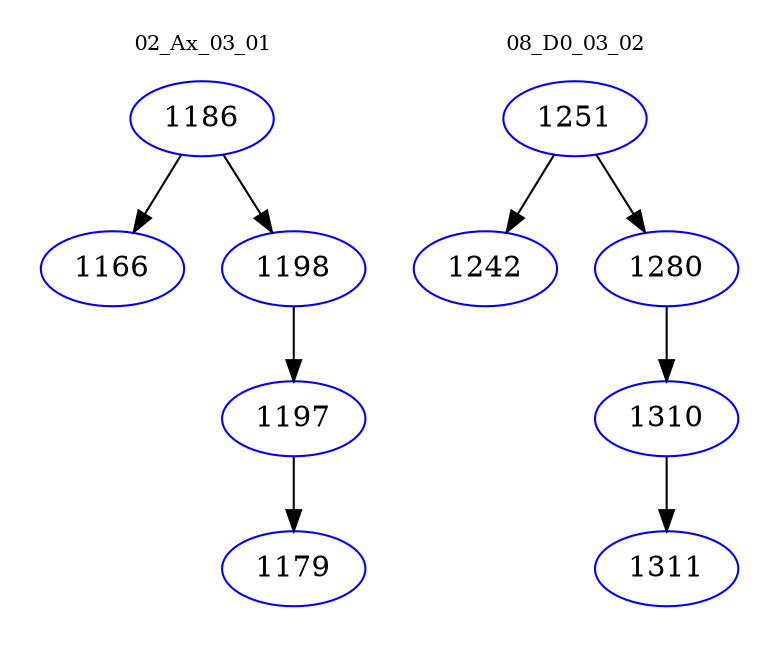 digraph{
subgraph cluster_0 {
color = white
label = "02_Ax_03_01";
fontsize=10;
T0_1186 [label="1186", color="blue"]
T0_1186 -> T0_1166 [color="black"]
T0_1166 [label="1166", color="blue"]
T0_1186 -> T0_1198 [color="black"]
T0_1198 [label="1198", color="blue"]
T0_1198 -> T0_1197 [color="black"]
T0_1197 [label="1197", color="blue"]
T0_1197 -> T0_1179 [color="black"]
T0_1179 [label="1179", color="blue"]
}
subgraph cluster_1 {
color = white
label = "08_D0_03_02";
fontsize=10;
T1_1251 [label="1251", color="blue"]
T1_1251 -> T1_1242 [color="black"]
T1_1242 [label="1242", color="blue"]
T1_1251 -> T1_1280 [color="black"]
T1_1280 [label="1280", color="blue"]
T1_1280 -> T1_1310 [color="black"]
T1_1310 [label="1310", color="blue"]
T1_1310 -> T1_1311 [color="black"]
T1_1311 [label="1311", color="blue"]
}
}
